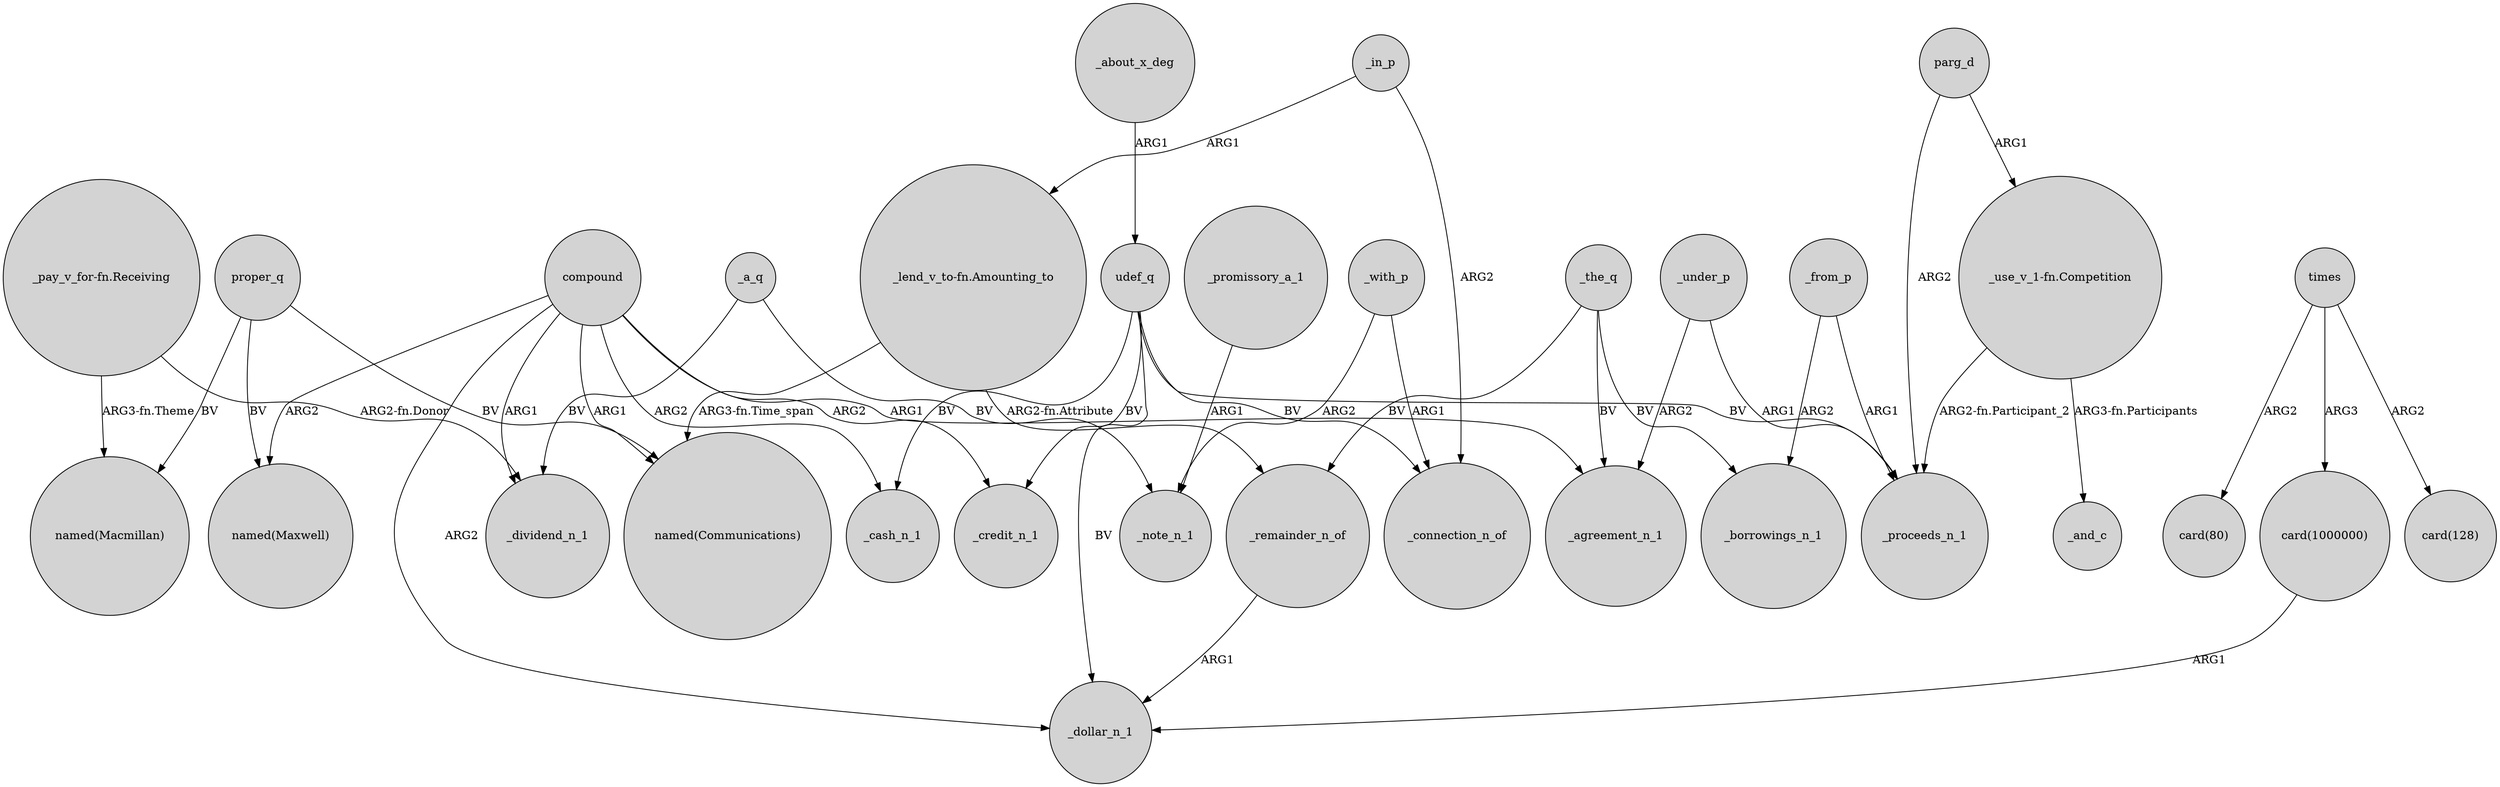 digraph {
	node [shape=circle style=filled]
	"_pay_v_for-fn.Receiving" -> "named(Macmillan)" [label="ARG3-fn.Theme"]
	_the_q -> _borrowings_n_1 [label=BV]
	_the_q -> _agreement_n_1 [label=BV]
	udef_q -> _connection_n_of [label=BV]
	udef_q -> _cash_n_1 [label=BV]
	compound -> _dividend_n_1 [label=ARG1]
	proper_q -> "named(Communications)" [label=BV]
	compound -> _cash_n_1 [label=ARG2]
	_with_p -> _connection_n_of [label=ARG1]
	compound -> "named(Communications)" [label=ARG1]
	_from_p -> _borrowings_n_1 [label=ARG2]
	"_lend_v_to-fn.Amounting_to" -> "named(Communications)" [label="ARG3-fn.Time_span"]
	times -> "card(1000000)" [label=ARG3]
	_from_p -> _proceeds_n_1 [label=ARG1]
	"_use_v_1-fn.Competition" -> _proceeds_n_1 [label="ARG2-fn.Participant_2"]
	_in_p -> _connection_n_of [label=ARG2]
	parg_d -> _proceeds_n_1 [label=ARG2]
	"_lend_v_to-fn.Amounting_to" -> _remainder_n_of [label="ARG2-fn.Attribute"]
	compound -> _dollar_n_1 [label=ARG2]
	_a_q -> _dividend_n_1 [label=BV]
	parg_d -> "_use_v_1-fn.Competition" [label=ARG1]
	_under_p -> _proceeds_n_1 [label=ARG1]
	_about_x_deg -> udef_q [label=ARG1]
	_remainder_n_of -> _dollar_n_1 [label=ARG1]
	_with_p -> _note_n_1 [label=ARG2]
	udef_q -> _proceeds_n_1 [label=BV]
	proper_q -> "named(Maxwell)" [label=BV]
	_a_q -> _note_n_1 [label=BV]
	udef_q -> _dollar_n_1 [label=BV]
	compound -> _credit_n_1 [label=ARG2]
	"card(1000000)" -> _dollar_n_1 [label=ARG1]
	_in_p -> "_lend_v_to-fn.Amounting_to" [label=ARG1]
	proper_q -> "named(Macmillan)" [label=BV]
	udef_q -> _credit_n_1 [label=BV]
	compound -> "named(Maxwell)" [label=ARG2]
	_under_p -> _agreement_n_1 [label=ARG2]
	"_pay_v_for-fn.Receiving" -> _dividend_n_1 [label="ARG2-fn.Donor"]
	times -> "card(128)" [label=ARG2]
	compound -> _agreement_n_1 [label=ARG1]
	"_use_v_1-fn.Competition" -> _and_c [label="ARG3-fn.Participants"]
	times -> "card(80)" [label=ARG2]
	_promissory_a_1 -> _note_n_1 [label=ARG1]
	_the_q -> _remainder_n_of [label=BV]
}
